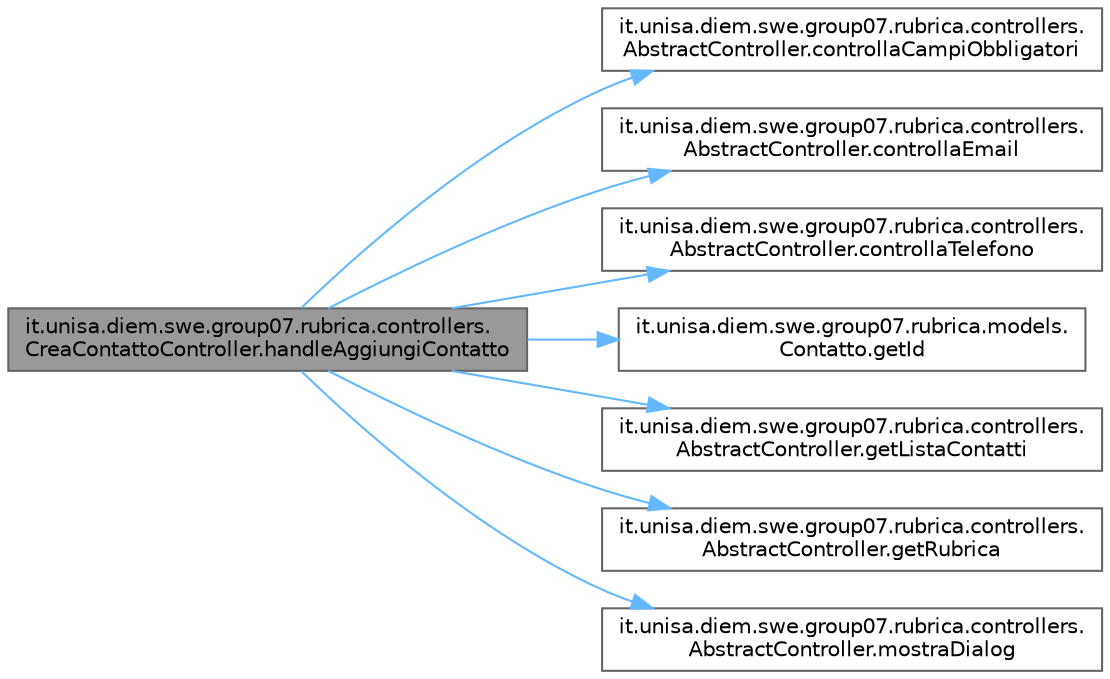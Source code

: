 digraph "it.unisa.diem.swe.group07.rubrica.controllers.CreaContattoController.handleAggiungiContatto"
{
 // LATEX_PDF_SIZE
  bgcolor="transparent";
  edge [fontname=Helvetica,fontsize=10,labelfontname=Helvetica,labelfontsize=10];
  node [fontname=Helvetica,fontsize=10,shape=box,height=0.2,width=0.4];
  rankdir="LR";
  Node1 [id="Node000001",label="it.unisa.diem.swe.group07.rubrica.controllers.\lCreaContattoController.handleAggiungiContatto",height=0.2,width=0.4,color="gray40", fillcolor="grey60", style="filled", fontcolor="black",tooltip="Il metodo preleva i valori dai Text Field, crea un contatto temporaneo e, se i valori inseriti dall'u..."];
  Node1 -> Node2 [id="edge1_Node000001_Node000002",color="steelblue1",style="solid",tooltip=" "];
  Node2 [id="Node000002",label="it.unisa.diem.swe.group07.rubrica.controllers.\lAbstractController.controllaCampiObbligatori",height=0.2,width=0.4,color="grey40", fillcolor="white", style="filled",URL="$classit_1_1unisa_1_1diem_1_1swe_1_1group07_1_1rubrica_1_1controllers_1_1_abstract_controller.html#a607d7dd76abbb0a2bb252730a8562b97",tooltip="metodo verificare che almeno un TextField tra nome e cognome è stato riempito dall'utente."];
  Node1 -> Node3 [id="edge2_Node000001_Node000003",color="steelblue1",style="solid",tooltip=" "];
  Node3 [id="Node000003",label="it.unisa.diem.swe.group07.rubrica.controllers.\lAbstractController.controllaEmail",height=0.2,width=0.4,color="grey40", fillcolor="white", style="filled",URL="$classit_1_1unisa_1_1diem_1_1swe_1_1group07_1_1rubrica_1_1controllers_1_1_abstract_controller.html#ad963d5274556084e79632fec78838744",tooltip="metodo per la verifica dell'indirizzo email del contatto. Il metodo verifica solamente la presenta de..."];
  Node1 -> Node4 [id="edge3_Node000001_Node000004",color="steelblue1",style="solid",tooltip=" "];
  Node4 [id="Node000004",label="it.unisa.diem.swe.group07.rubrica.controllers.\lAbstractController.controllaTelefono",height=0.2,width=0.4,color="grey40", fillcolor="white", style="filled",URL="$classit_1_1unisa_1_1diem_1_1swe_1_1group07_1_1rubrica_1_1controllers_1_1_abstract_controller.html#aa7ba6f967b85192f31d60ba989935d26",tooltip="metodo per la verifica del numero telefonico del contatto."];
  Node1 -> Node5 [id="edge4_Node000001_Node000005",color="steelblue1",style="solid",tooltip=" "];
  Node5 [id="Node000005",label="it.unisa.diem.swe.group07.rubrica.models.\lContatto.getId",height=0.2,width=0.4,color="grey40", fillcolor="white", style="filled",URL="$classit_1_1unisa_1_1diem_1_1swe_1_1group07_1_1rubrica_1_1models_1_1_contatto.html#a53ef90855656ba9330f072c5d916522d",tooltip="metodo getter per l'attributo \"id\"."];
  Node1 -> Node6 [id="edge5_Node000001_Node000006",color="steelblue1",style="solid",tooltip=" "];
  Node6 [id="Node000006",label="it.unisa.diem.swe.group07.rubrica.controllers.\lAbstractController.getListaContatti",height=0.2,width=0.4,color="grey40", fillcolor="white", style="filled",URL="$classit_1_1unisa_1_1diem_1_1swe_1_1group07_1_1rubrica_1_1controllers_1_1_abstract_controller.html#a44c01a5b8e871228a96c90a31e57a08d",tooltip="metodo getter della struttura (lista osservabile)."];
  Node1 -> Node7 [id="edge6_Node000001_Node000007",color="steelblue1",style="solid",tooltip=" "];
  Node7 [id="Node000007",label="it.unisa.diem.swe.group07.rubrica.controllers.\lAbstractController.getRubrica",height=0.2,width=0.4,color="grey40", fillcolor="white", style="filled",URL="$classit_1_1unisa_1_1diem_1_1swe_1_1group07_1_1rubrica_1_1controllers_1_1_abstract_controller.html#ab7e58e22666144ab379d7311e78847cd",tooltip="metodo getter dell'attributo rubrica."];
  Node1 -> Node8 [id="edge7_Node000001_Node000008",color="steelblue1",style="solid",tooltip=" "];
  Node8 [id="Node000008",label="it.unisa.diem.swe.group07.rubrica.controllers.\lAbstractController.mostraDialog",height=0.2,width=0.4,color="grey40", fillcolor="white", style="filled",URL="$classit_1_1unisa_1_1diem_1_1swe_1_1group07_1_1rubrica_1_1controllers_1_1_abstract_controller.html#ad638bfbb3c6345b99f03c0d4a38953b7",tooltip="metodo che consenti di mostrare un generico dialog."];
}
